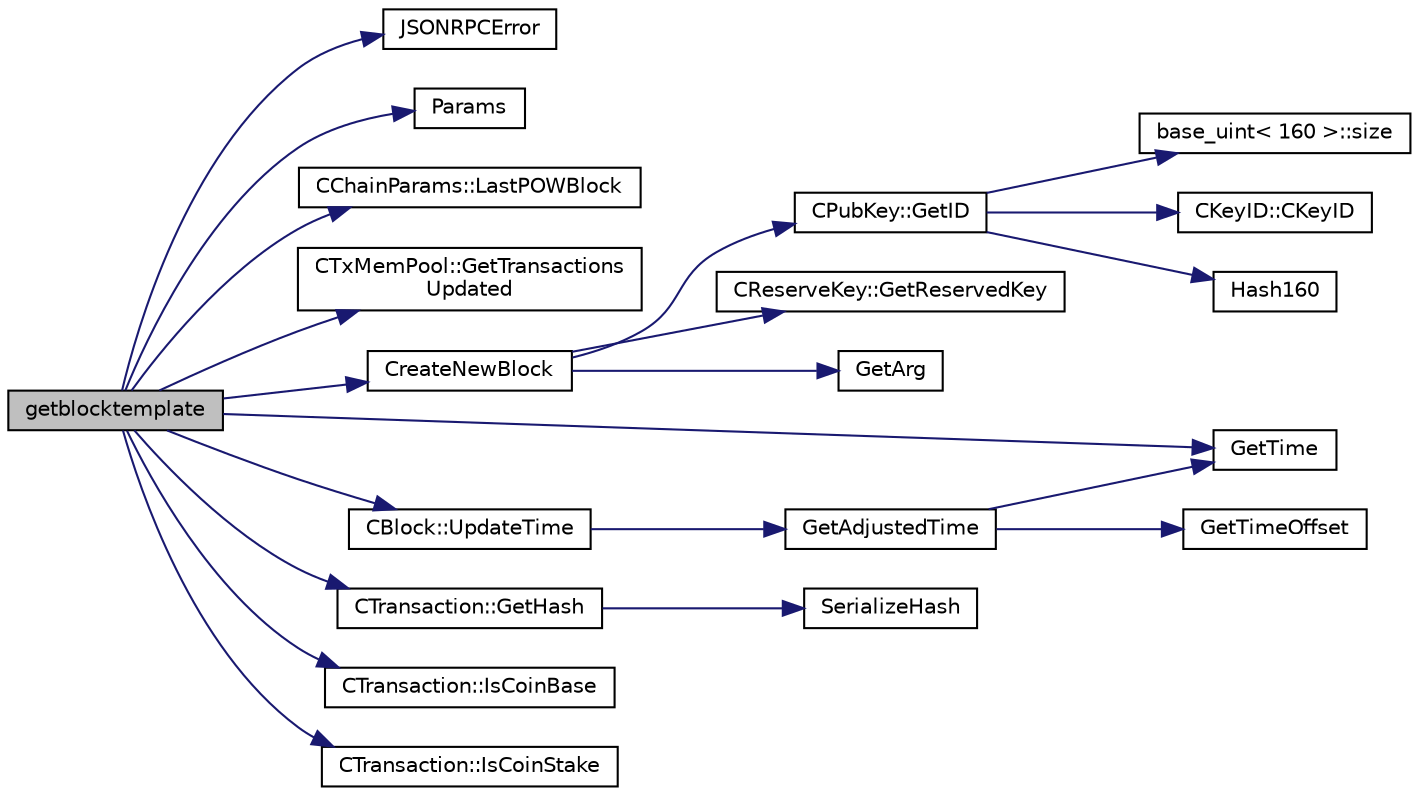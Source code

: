 digraph "getblocktemplate"
{
  edge [fontname="Helvetica",fontsize="10",labelfontname="Helvetica",labelfontsize="10"];
  node [fontname="Helvetica",fontsize="10",shape=record];
  rankdir="LR";
  Node26 [label="getblocktemplate",height=0.2,width=0.4,color="black", fillcolor="grey75", style="filled", fontcolor="black"];
  Node26 -> Node27 [color="midnightblue",fontsize="10",style="solid",fontname="Helvetica"];
  Node27 [label="JSONRPCError",height=0.2,width=0.4,color="black", fillcolor="white", style="filled",URL="$d2/d30/rpcprotocol_8cpp.html#a17b1bb111ab339efc951929834766039"];
  Node26 -> Node28 [color="midnightblue",fontsize="10",style="solid",fontname="Helvetica"];
  Node28 [label="Params",height=0.2,width=0.4,color="black", fillcolor="white", style="filled",URL="$df/dbf/chainparams_8cpp.html#ace5c5b706d71a324a417dd2db394fd4a",tooltip="Return the currently selected parameters. "];
  Node26 -> Node29 [color="midnightblue",fontsize="10",style="solid",fontname="Helvetica"];
  Node29 [label="CChainParams::LastPOWBlock",height=0.2,width=0.4,color="black", fillcolor="white", style="filled",URL="$d1/d4f/class_c_chain_params.html#abd91ac1c21c0e284ad66067125f94467"];
  Node26 -> Node30 [color="midnightblue",fontsize="10",style="solid",fontname="Helvetica"];
  Node30 [label="CTxMemPool::GetTransactions\lUpdated",height=0.2,width=0.4,color="black", fillcolor="white", style="filled",URL="$db/d98/class_c_tx_mem_pool.html#afd2a709a0e6cb34a57ff2f9fd0774e6c"];
  Node26 -> Node31 [color="midnightblue",fontsize="10",style="solid",fontname="Helvetica"];
  Node31 [label="GetTime",height=0.2,width=0.4,color="black", fillcolor="white", style="filled",URL="$df/d2d/util_8cpp.html#a46fac5fba8ba905b5f9acb364f5d8c6f"];
  Node26 -> Node32 [color="midnightblue",fontsize="10",style="solid",fontname="Helvetica"];
  Node32 [label="CreateNewBlock",height=0.2,width=0.4,color="black", fillcolor="white", style="filled",URL="$d6/de3/miner_8cpp.html#af5c45bac27dac0727dd7cd4b437b4d99"];
  Node32 -> Node33 [color="midnightblue",fontsize="10",style="solid",fontname="Helvetica"];
  Node33 [label="CReserveKey::GetReservedKey",height=0.2,width=0.4,color="black", fillcolor="white", style="filled",URL="$d3/d65/class_c_reserve_key.html#ad198d2d7a54d315c60805ba1cb0caf7c"];
  Node32 -> Node34 [color="midnightblue",fontsize="10",style="solid",fontname="Helvetica"];
  Node34 [label="CPubKey::GetID",height=0.2,width=0.4,color="black", fillcolor="white", style="filled",URL="$da/d4e/class_c_pub_key.html#a2675f7e6f72eff68e7a5227289feb021"];
  Node34 -> Node35 [color="midnightblue",fontsize="10",style="solid",fontname="Helvetica"];
  Node35 [label="CKeyID::CKeyID",height=0.2,width=0.4,color="black", fillcolor="white", style="filled",URL="$dd/d88/class_c_key_i_d.html#a01dbd3c37820a2ffe89d106c6a7cf53d"];
  Node34 -> Node36 [color="midnightblue",fontsize="10",style="solid",fontname="Helvetica"];
  Node36 [label="Hash160",height=0.2,width=0.4,color="black", fillcolor="white", style="filled",URL="$db/dfb/hash_8h.html#a4490f70ddae16e9e48460a0416a48a6b"];
  Node34 -> Node37 [color="midnightblue",fontsize="10",style="solid",fontname="Helvetica"];
  Node37 [label="base_uint\< 160 \>::size",height=0.2,width=0.4,color="black", fillcolor="white", style="filled",URL="$da/df7/classbase__uint.html#a1f49b034e686269601ea89b0319b8004"];
  Node32 -> Node38 [color="midnightblue",fontsize="10",style="solid",fontname="Helvetica"];
  Node38 [label="GetArg",height=0.2,width=0.4,color="black", fillcolor="white", style="filled",URL="$df/d2d/util_8cpp.html#a24f685720bf40370e5bd2a192ad50cd8",tooltip="Return string argument or default value. "];
  Node26 -> Node39 [color="midnightblue",fontsize="10",style="solid",fontname="Helvetica"];
  Node39 [label="CBlock::UpdateTime",height=0.2,width=0.4,color="black", fillcolor="white", style="filled",URL="$d3/d51/class_c_block.html#a71bb61e73b1ab6b7d4e1867a0d3a2cf8"];
  Node39 -> Node40 [color="midnightblue",fontsize="10",style="solid",fontname="Helvetica"];
  Node40 [label="GetAdjustedTime",height=0.2,width=0.4,color="black", fillcolor="white", style="filled",URL="$df/d2d/util_8cpp.html#a09f81b9c7650f898cf3cf305b87547e6"];
  Node40 -> Node31 [color="midnightblue",fontsize="10",style="solid",fontname="Helvetica"];
  Node40 -> Node41 [color="midnightblue",fontsize="10",style="solid",fontname="Helvetica"];
  Node41 [label="GetTimeOffset",height=0.2,width=0.4,color="black", fillcolor="white", style="filled",URL="$df/d2d/util_8cpp.html#a50ca5344c75631267633f15cfe5e983e"];
  Node26 -> Node42 [color="midnightblue",fontsize="10",style="solid",fontname="Helvetica"];
  Node42 [label="CTransaction::GetHash",height=0.2,width=0.4,color="black", fillcolor="white", style="filled",URL="$df/d43/class_c_transaction.html#a0b46d80e82ca324e82c2ce3fc1492bfa"];
  Node42 -> Node43 [color="midnightblue",fontsize="10",style="solid",fontname="Helvetica"];
  Node43 [label="SerializeHash",height=0.2,width=0.4,color="black", fillcolor="white", style="filled",URL="$db/dfb/hash_8h.html#a6de694e43f17c62025c6883965b65e63"];
  Node26 -> Node44 [color="midnightblue",fontsize="10",style="solid",fontname="Helvetica"];
  Node44 [label="CTransaction::IsCoinBase",height=0.2,width=0.4,color="black", fillcolor="white", style="filled",URL="$df/d43/class_c_transaction.html#a96256e8ac1bf79ad9c057e48c41132dd"];
  Node26 -> Node45 [color="midnightblue",fontsize="10",style="solid",fontname="Helvetica"];
  Node45 [label="CTransaction::IsCoinStake",height=0.2,width=0.4,color="black", fillcolor="white", style="filled",URL="$df/d43/class_c_transaction.html#ace4278a41a296d40dcf5fb2b9cf007ec"];
}
